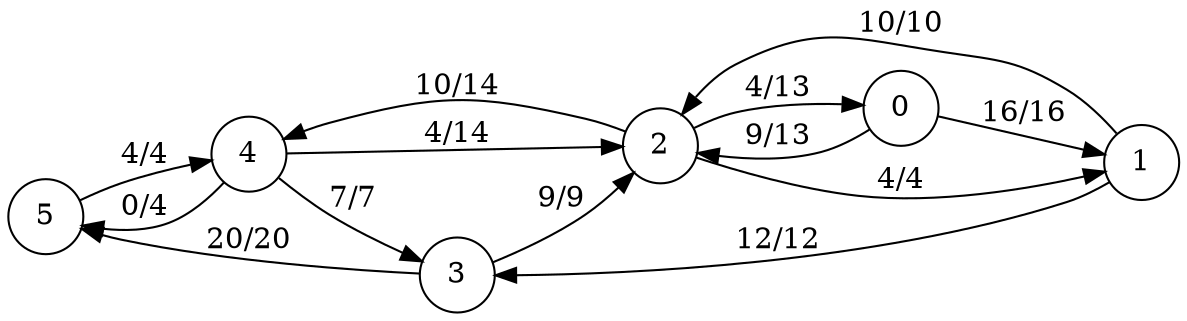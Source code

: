 digraph finite_state_machine {

	rankdir=LR;

	size="8,5"

	node [shape = circle];
 5->4 [ label = "4/4" ];
4->5 [ label = "0/4" ];
4->2 [ label = "4/14" ];
4->3 [ label = "7/7" ];
2->4 [ label = "10/14" ];
2->0 [ label = "4/13" ];
2->1 [ label = "4/4" ];
0->2 [ label = "9/13" ];
0->1 [ label = "16/16" ];
3->5 [ label = "20/20" ];
3->2 [ label = "9/9" ];
1->3 [ label = "12/12" ];
1->2 [ label = "10/10" ];

}
